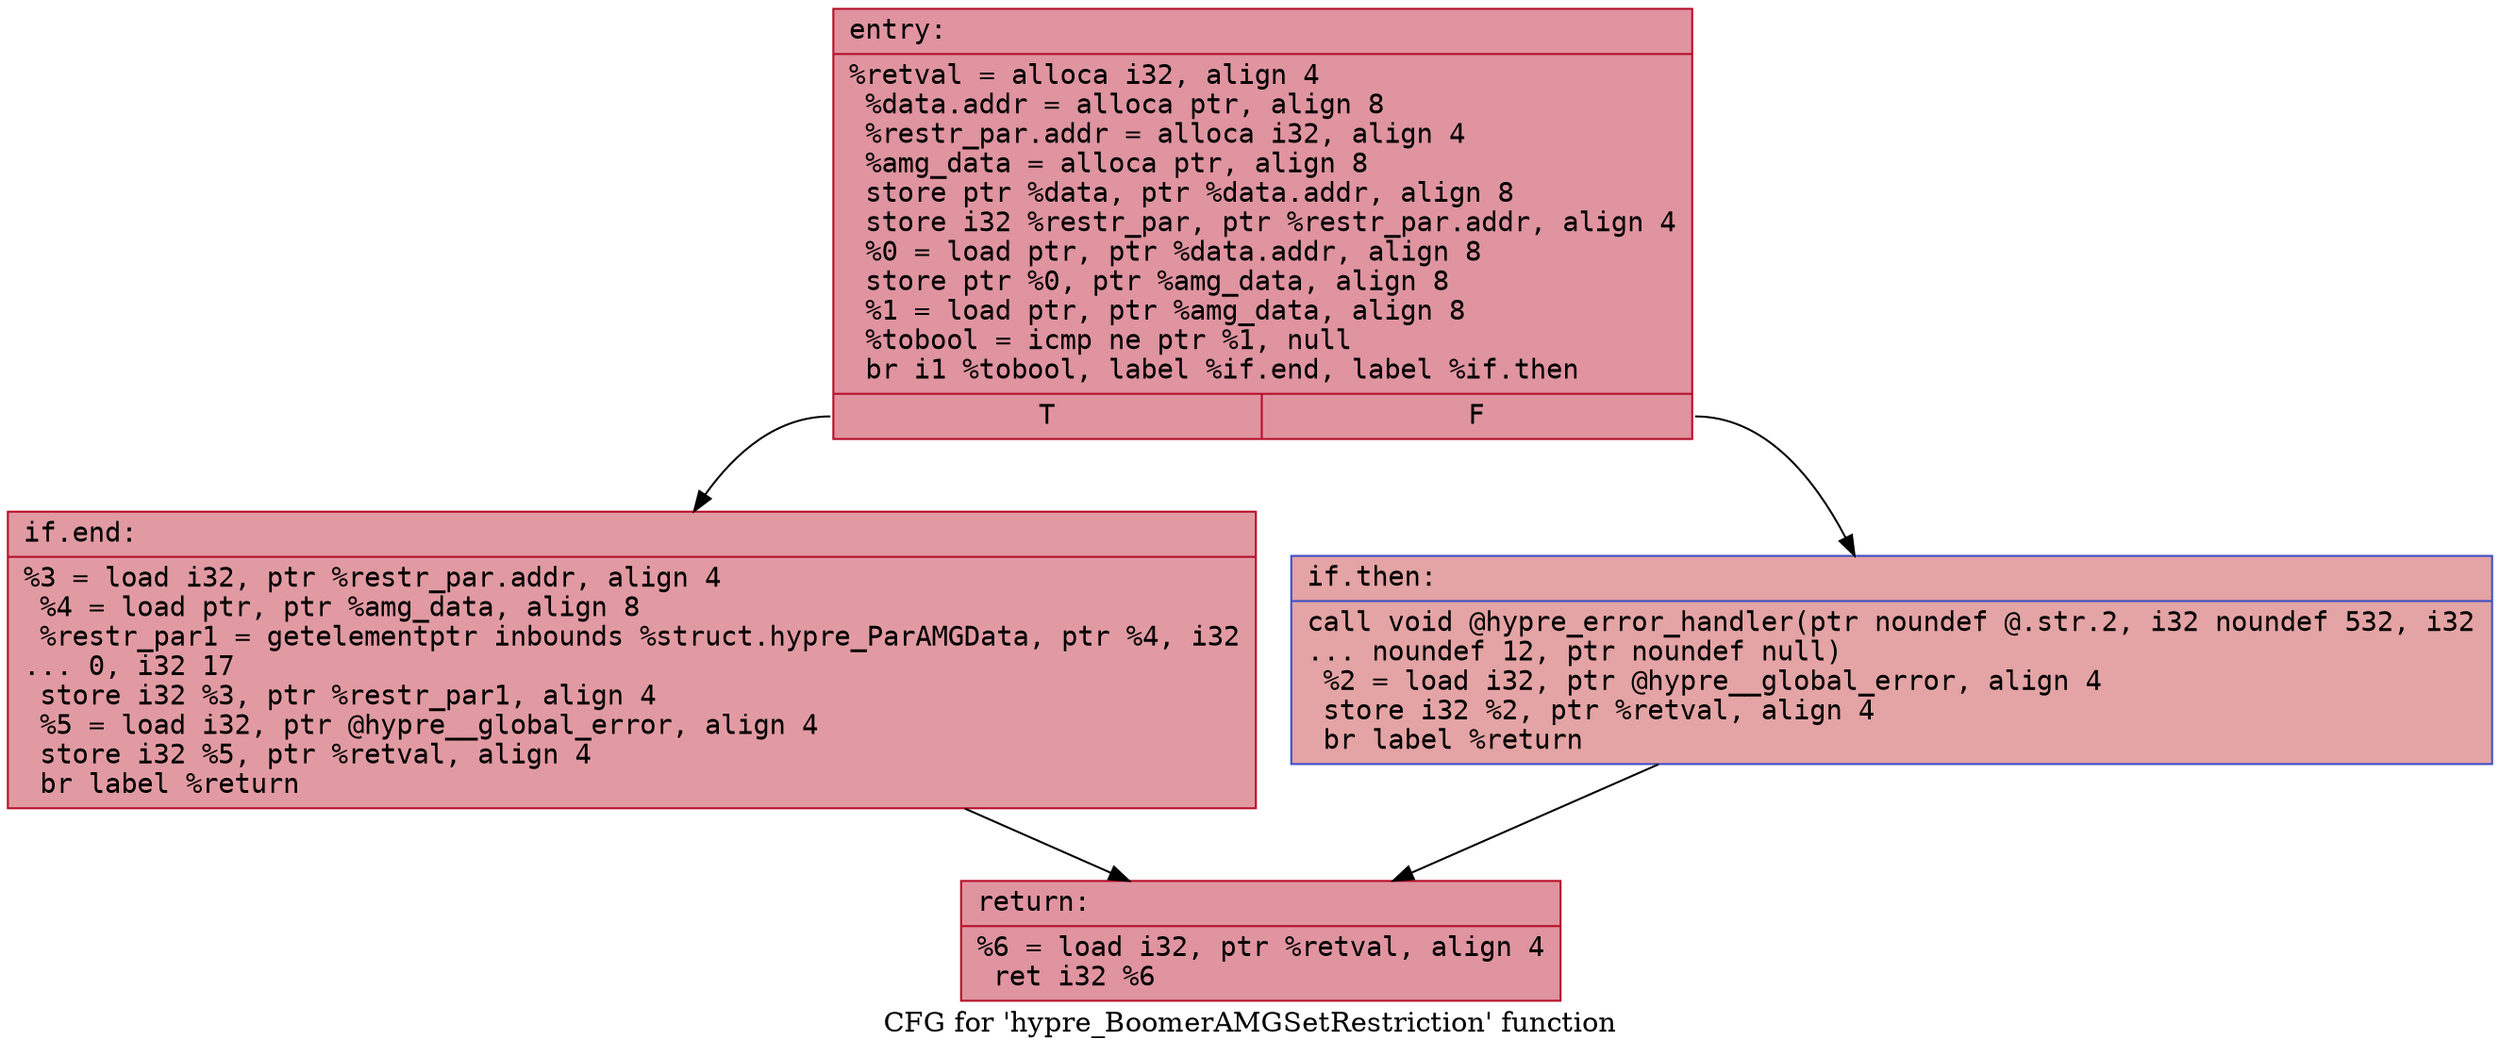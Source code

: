 digraph "CFG for 'hypre_BoomerAMGSetRestriction' function" {
	label="CFG for 'hypre_BoomerAMGSetRestriction' function";

	Node0x55fa80a15fa0 [shape=record,color="#b70d28ff", style=filled, fillcolor="#b70d2870" fontname="Courier",label="{entry:\l|  %retval = alloca i32, align 4\l  %data.addr = alloca ptr, align 8\l  %restr_par.addr = alloca i32, align 4\l  %amg_data = alloca ptr, align 8\l  store ptr %data, ptr %data.addr, align 8\l  store i32 %restr_par, ptr %restr_par.addr, align 4\l  %0 = load ptr, ptr %data.addr, align 8\l  store ptr %0, ptr %amg_data, align 8\l  %1 = load ptr, ptr %amg_data, align 8\l  %tobool = icmp ne ptr %1, null\l  br i1 %tobool, label %if.end, label %if.then\l|{<s0>T|<s1>F}}"];
	Node0x55fa80a15fa0:s0 -> Node0x55fa80a16560[tooltip="entry -> if.end\nProbability 62.50%" ];
	Node0x55fa80a15fa0:s1 -> Node0x55fa80a165d0[tooltip="entry -> if.then\nProbability 37.50%" ];
	Node0x55fa80a165d0 [shape=record,color="#3d50c3ff", style=filled, fillcolor="#c32e3170" fontname="Courier",label="{if.then:\l|  call void @hypre_error_handler(ptr noundef @.str.2, i32 noundef 532, i32\l... noundef 12, ptr noundef null)\l  %2 = load i32, ptr @hypre__global_error, align 4\l  store i32 %2, ptr %retval, align 4\l  br label %return\l}"];
	Node0x55fa80a165d0 -> Node0x55fa80a16a30[tooltip="if.then -> return\nProbability 100.00%" ];
	Node0x55fa80a16560 [shape=record,color="#b70d28ff", style=filled, fillcolor="#bb1b2c70" fontname="Courier",label="{if.end:\l|  %3 = load i32, ptr %restr_par.addr, align 4\l  %4 = load ptr, ptr %amg_data, align 8\l  %restr_par1 = getelementptr inbounds %struct.hypre_ParAMGData, ptr %4, i32\l... 0, i32 17\l  store i32 %3, ptr %restr_par1, align 4\l  %5 = load i32, ptr @hypre__global_error, align 4\l  store i32 %5, ptr %retval, align 4\l  br label %return\l}"];
	Node0x55fa80a16560 -> Node0x55fa80a16a30[tooltip="if.end -> return\nProbability 100.00%" ];
	Node0x55fa80a16a30 [shape=record,color="#b70d28ff", style=filled, fillcolor="#b70d2870" fontname="Courier",label="{return:\l|  %6 = load i32, ptr %retval, align 4\l  ret i32 %6\l}"];
}
